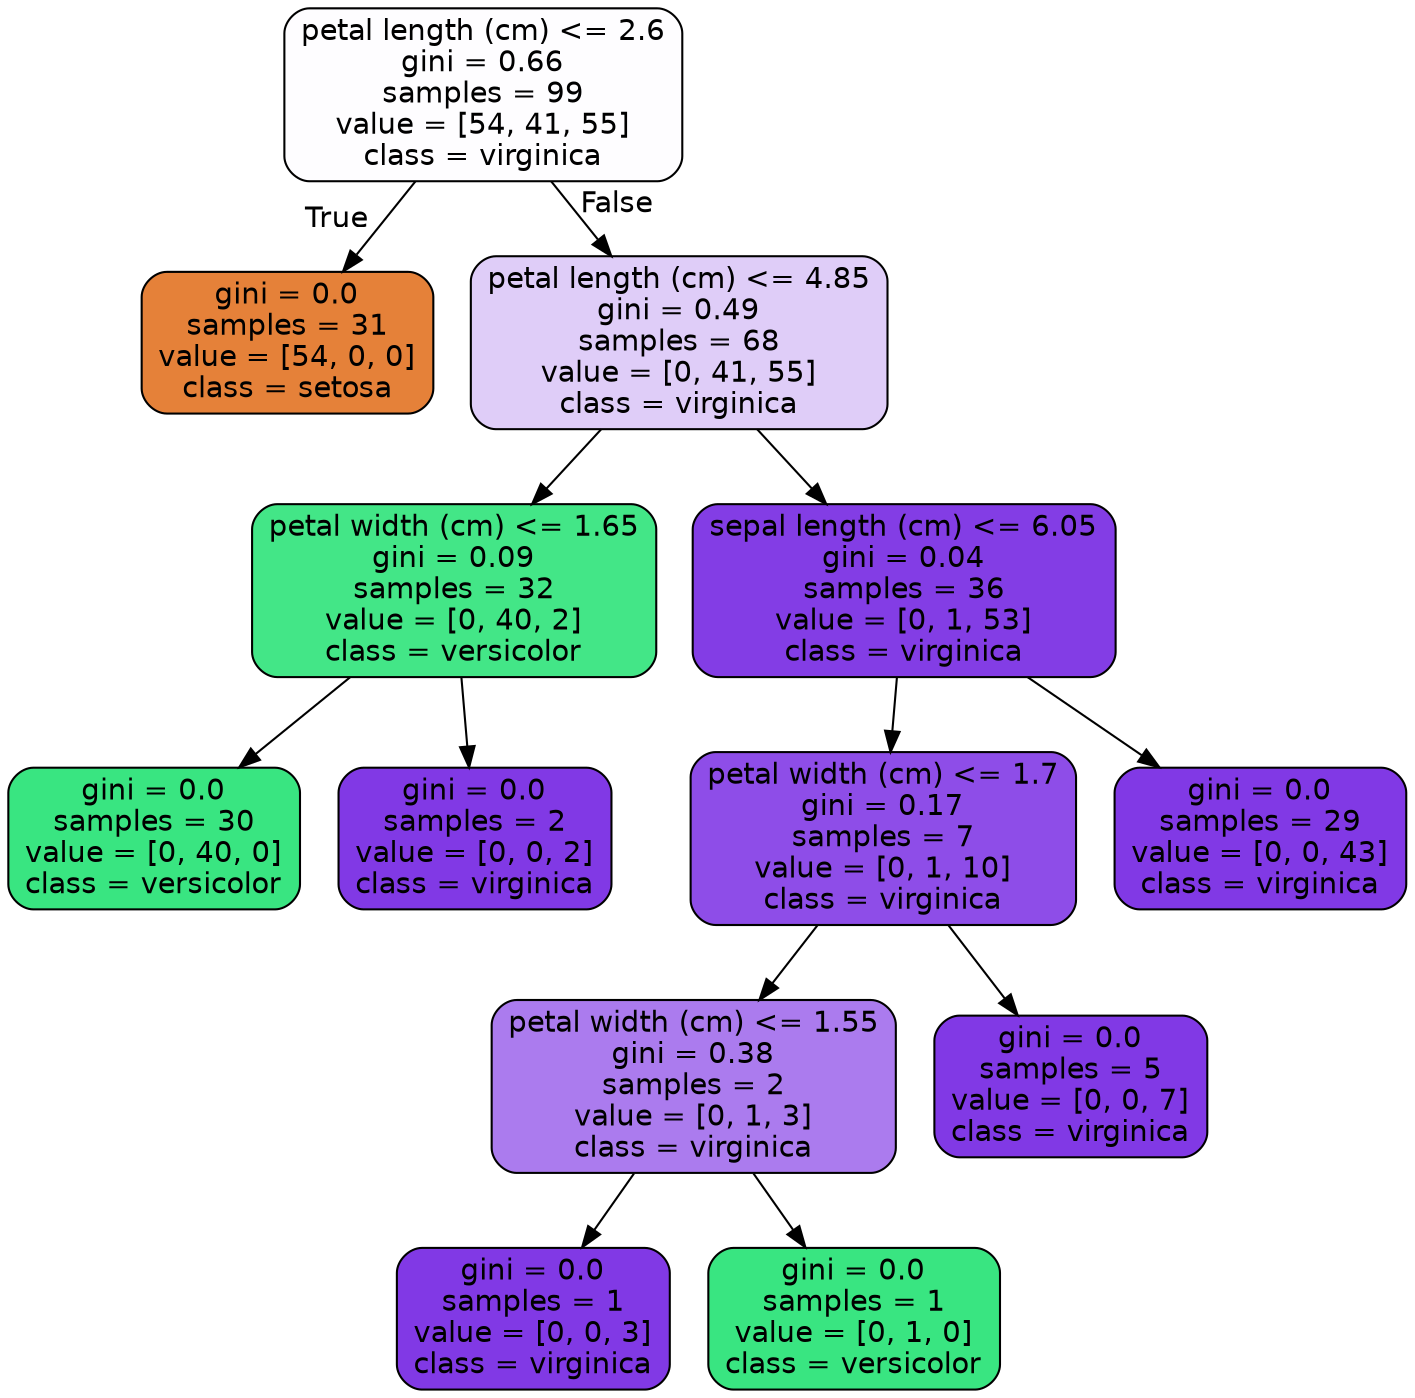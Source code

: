digraph Tree {
node [shape=box, style="filled, rounded", color="black", fontname=helvetica] ;
edge [fontname=helvetica] ;
0 [label="petal length (cm) <= 2.6\ngini = 0.66\nsamples = 99\nvalue = [54, 41, 55]\nclass = virginica", fillcolor="#fefdff"] ;
1 [label="gini = 0.0\nsamples = 31\nvalue = [54, 0, 0]\nclass = setosa", fillcolor="#e58139"] ;
0 -> 1 [labeldistance=2.5, labelangle=45, headlabel="True"] ;
2 [label="petal length (cm) <= 4.85\ngini = 0.49\nsamples = 68\nvalue = [0, 41, 55]\nclass = virginica", fillcolor="#dfcdf8"] ;
0 -> 2 [labeldistance=2.5, labelangle=-45, headlabel="False"] ;
3 [label="petal width (cm) <= 1.65\ngini = 0.09\nsamples = 32\nvalue = [0, 40, 2]\nclass = versicolor", fillcolor="#43e687"] ;
2 -> 3 ;
4 [label="gini = 0.0\nsamples = 30\nvalue = [0, 40, 0]\nclass = versicolor", fillcolor="#39e581"] ;
3 -> 4 ;
5 [label="gini = 0.0\nsamples = 2\nvalue = [0, 0, 2]\nclass = virginica", fillcolor="#8139e5"] ;
3 -> 5 ;
6 [label="sepal length (cm) <= 6.05\ngini = 0.04\nsamples = 36\nvalue = [0, 1, 53]\nclass = virginica", fillcolor="#833de5"] ;
2 -> 6 ;
7 [label="petal width (cm) <= 1.7\ngini = 0.17\nsamples = 7\nvalue = [0, 1, 10]\nclass = virginica", fillcolor="#8e4de8"] ;
6 -> 7 ;
8 [label="petal width (cm) <= 1.55\ngini = 0.38\nsamples = 2\nvalue = [0, 1, 3]\nclass = virginica", fillcolor="#ab7bee"] ;
7 -> 8 ;
9 [label="gini = 0.0\nsamples = 1\nvalue = [0, 0, 3]\nclass = virginica", fillcolor="#8139e5"] ;
8 -> 9 ;
10 [label="gini = 0.0\nsamples = 1\nvalue = [0, 1, 0]\nclass = versicolor", fillcolor="#39e581"] ;
8 -> 10 ;
11 [label="gini = 0.0\nsamples = 5\nvalue = [0, 0, 7]\nclass = virginica", fillcolor="#8139e5"] ;
7 -> 11 ;
12 [label="gini = 0.0\nsamples = 29\nvalue = [0, 0, 43]\nclass = virginica", fillcolor="#8139e5"] ;
6 -> 12 ;
}